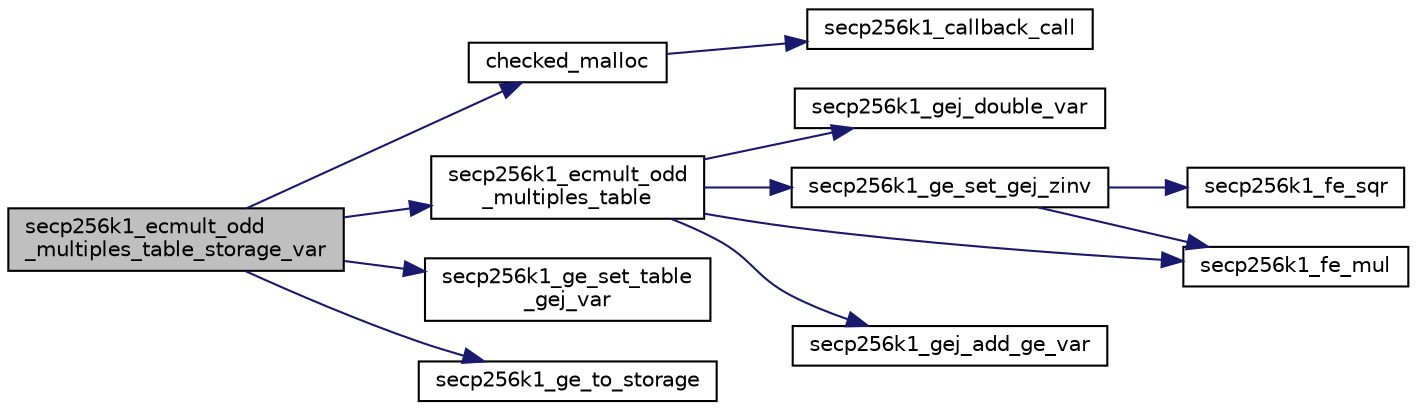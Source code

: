 digraph "secp256k1_ecmult_odd_multiples_table_storage_var"
{
  edge [fontname="Helvetica",fontsize="10",labelfontname="Helvetica",labelfontsize="10"];
  node [fontname="Helvetica",fontsize="10",shape=record];
  rankdir="LR";
  Node68 [label="secp256k1_ecmult_odd\l_multiples_table_storage_var",height=0.2,width=0.4,color="black", fillcolor="grey75", style="filled", fontcolor="black"];
  Node68 -> Node69 [color="midnightblue",fontsize="10",style="solid",fontname="Helvetica"];
  Node69 [label="checked_malloc",height=0.2,width=0.4,color="black", fillcolor="white", style="filled",URL="$db/d99/secp256k1_2src_2util_8h.html#a20790114658c559e5048a38694708c3e"];
  Node69 -> Node70 [color="midnightblue",fontsize="10",style="solid",fontname="Helvetica"];
  Node70 [label="secp256k1_callback_call",height=0.2,width=0.4,color="black", fillcolor="white", style="filled",URL="$db/d99/secp256k1_2src_2util_8h.html#af3f36140c71c09ed1d274671518466e0"];
  Node68 -> Node71 [color="midnightblue",fontsize="10",style="solid",fontname="Helvetica"];
  Node71 [label="secp256k1_ecmult_odd\l_multiples_table",height=0.2,width=0.4,color="black", fillcolor="white", style="filled",URL="$d5/d17/ecmult__impl_8h.html#a5008191228d03c7325ea86aa8baaf4dc",tooltip="Fill a table &#39;prej&#39; with precomputed odd multiples of a. "];
  Node71 -> Node72 [color="midnightblue",fontsize="10",style="solid",fontname="Helvetica"];
  Node72 [label="secp256k1_gej_double_var",height=0.2,width=0.4,color="black", fillcolor="white", style="filled",URL="$d9/dd1/group_8h.html#a033aa434a4d0838f649ad757dd44db46",tooltip="Set r equal to the double of a. "];
  Node71 -> Node73 [color="midnightblue",fontsize="10",style="solid",fontname="Helvetica"];
  Node73 [label="secp256k1_ge_set_gej_zinv",height=0.2,width=0.4,color="black", fillcolor="white", style="filled",URL="$d6/d60/group__impl_8h.html#a6492f6aad16e545239c0ec52780d2e1f"];
  Node73 -> Node74 [color="midnightblue",fontsize="10",style="solid",fontname="Helvetica"];
  Node74 [label="secp256k1_fe_sqr",height=0.2,width=0.4,color="black", fillcolor="white", style="filled",URL="$d5/d5a/field_8h.html#a6cbe550ca5eb35e683b1c8d68d8de26b",tooltip="Sets a field element to be the square of another. "];
  Node73 -> Node75 [color="midnightblue",fontsize="10",style="solid",fontname="Helvetica"];
  Node75 [label="secp256k1_fe_mul",height=0.2,width=0.4,color="black", fillcolor="white", style="filled",URL="$d5/d5a/field_8h.html#a542b97d2574d9687c563d002587cf9a2",tooltip="Sets a field element to be the product of two others. "];
  Node71 -> Node76 [color="midnightblue",fontsize="10",style="solid",fontname="Helvetica"];
  Node76 [label="secp256k1_gej_add_ge_var",height=0.2,width=0.4,color="black", fillcolor="white", style="filled",URL="$d9/dd1/group_8h.html#a4d0338f50b08d082caa32f8e72707b55",tooltip="Set r equal to the sum of a and b (with b given in affine coordinates). "];
  Node71 -> Node75 [color="midnightblue",fontsize="10",style="solid",fontname="Helvetica"];
  Node68 -> Node77 [color="midnightblue",fontsize="10",style="solid",fontname="Helvetica"];
  Node77 [label="secp256k1_ge_set_table\l_gej_var",height=0.2,width=0.4,color="black", fillcolor="white", style="filled",URL="$d9/dd1/group_8h.html#a1cf9611464711ed63bde94d92ecc70de",tooltip="Set a batch of group elements equal to the inputs given in jacobian coordinates (with known z-ratios)..."];
  Node68 -> Node78 [color="midnightblue",fontsize="10",style="solid",fontname="Helvetica"];
  Node78 [label="secp256k1_ge_to_storage",height=0.2,width=0.4,color="black", fillcolor="white", style="filled",URL="$d9/dd1/group_8h.html#ad6499ae629f998e50d8614869ee3c67f",tooltip="Convert a group element to the storage type. "];
}
